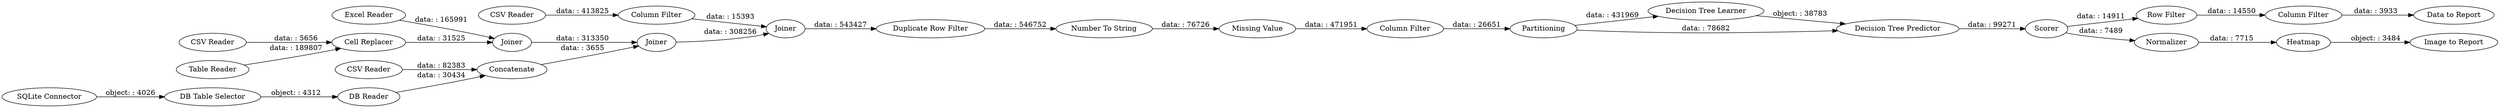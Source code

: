 digraph {
	"-799607231922628018_248" [label="DB Table Selector"]
	"-799607231922628018_257" [label="Excel Reader"]
	"-799607231922628018_143" [label=Concatenate]
	"-799607231922628018_256" [label="CSV Reader"]
	"-799607231922628018_250" [label="Number To String"]
	"-799607231922628018_258" [label="CSV Reader"]
	"-7488788762006163100_250" [label="Decision Tree Learner"]
	"-7488788762006163100_239" [label="Data to Report"]
	"-799607231922628018_246" [label="SQLite Connector"]
	"-799607231922628018_249" [label="Duplicate Row Filter"]
	"-7488788762006163100_241" [label="Column Filter"]
	"-799607231922628018_260" [label=Joiner]
	"-7488788762006163100_244" [label="Decision Tree Predictor"]
	"-799607231922628018_253" [label="Column Filter"]
	"-7488788762006163100_238" [label="Image to Report"]
	"-799607231922628018_262" [label=Joiner]
	"-7488788762006163100_240" [label="Row Filter"]
	"-799607231922628018_247" [label="DB Reader"]
	"-799607231922628018_259" [label="Table Reader"]
	"-7488788762006163100_253" [label=Heatmap]
	"-7488788762006163100_247" [label=Partitioning]
	"-7488788762006163100_249" [label=Normalizer]
	"-799607231922628018_240" [label="Missing Value"]
	"-799607231922628018_129" [label="Cell Replacer"]
	"-7488788762006163100_251" [label=Scorer]
	"-799607231922628018_255" [label="CSV Reader"]
	"-799607231922628018_261" [label=Joiner]
	"-799607231922628018_254" [label="Column Filter"]
	"-799607231922628018_250" -> "-799607231922628018_240" [label="data: : 76726"]
	"-7488788762006163100_244" -> "-7488788762006163100_251" [label="data: : 99271"]
	"-799607231922628018_240" -> "-799607231922628018_254" [label="data: : 471951"]
	"-7488788762006163100_247" -> "-7488788762006163100_244" [label="data: : 78682"]
	"-7488788762006163100_249" -> "-7488788762006163100_253" [label="data: : 7715"]
	"-7488788762006163100_253" -> "-7488788762006163100_238" [label="object: : 3484"]
	"-799607231922628018_129" -> "-799607231922628018_260" [label="data: : 31525"]
	"-799607231922628018_261" -> "-799607231922628018_262" [label="data: : 308256"]
	"-7488788762006163100_251" -> "-7488788762006163100_240" [label="data: : 14911"]
	"-799607231922628018_258" -> "-799607231922628018_143" [label="data: : 82383"]
	"-799607231922628018_260" -> "-799607231922628018_261" [label="data: : 313350"]
	"-799607231922628018_254" -> "-7488788762006163100_247" [label="data: : 26651"]
	"-7488788762006163100_251" -> "-7488788762006163100_249" [label="data: : 7489"]
	"-7488788762006163100_240" -> "-7488788762006163100_241" [label="data: : 14550"]
	"-799607231922628018_248" -> "-799607231922628018_247" [label="object: : 4312"]
	"-7488788762006163100_247" -> "-7488788762006163100_250" [label="data: : 431969"]
	"-799607231922628018_249" -> "-799607231922628018_250" [label="data: : 546752"]
	"-7488788762006163100_241" -> "-7488788762006163100_239" [label="data: : 3933"]
	"-799607231922628018_246" -> "-799607231922628018_248" [label="object: : 4026"]
	"-799607231922628018_247" -> "-799607231922628018_143" [label="data: : 30434"]
	"-799607231922628018_262" -> "-799607231922628018_249" [label="data: : 543427"]
	"-799607231922628018_256" -> "-799607231922628018_129" [label="data: : 5656"]
	"-7488788762006163100_250" -> "-7488788762006163100_244" [label="object: : 38783"]
	"-799607231922628018_143" -> "-799607231922628018_261" [label="data: : 3655"]
	"-799607231922628018_257" -> "-799607231922628018_260" [label="data: : 165991"]
	"-799607231922628018_255" -> "-799607231922628018_253" [label="data: : 413825"]
	"-799607231922628018_253" -> "-799607231922628018_262" [label="data: : 15393"]
	"-799607231922628018_259" -> "-799607231922628018_129" [label="data: : 189807"]
	rankdir=LR
}
